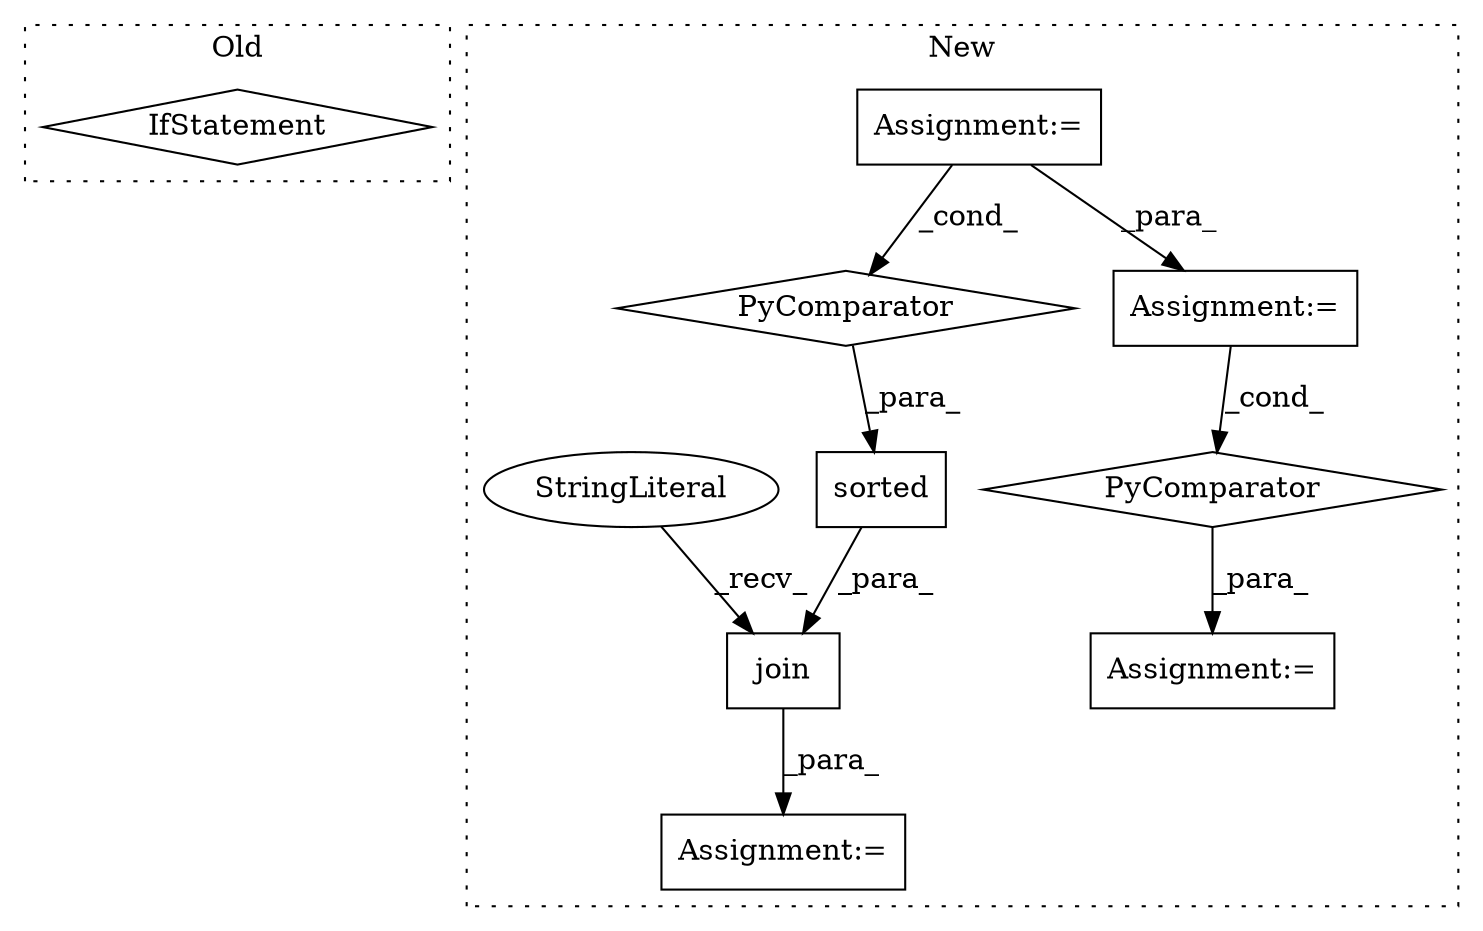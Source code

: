 digraph G {
subgraph cluster0 {
1 [label="IfStatement" a="25" s="2895" l="3" shape="diamond"];
label = "Old";
style="dotted";
}
subgraph cluster1 {
2 [label="sorted" a="32" s="3902,4084" l="16,-3" shape="box"];
3 [label="Assignment:=" a="7" s="3891" l="1" shape="box"];
4 [label="Assignment:=" a="7" s="2353" l="7" shape="box"];
5 [label="Assignment:=" a="7" s="2908" l="55" shape="box"];
6 [label="Assignment:=" a="7" s="2766" l="1" shape="box"];
7 [label="PyComparator" a="113" s="2908" l="55" shape="diamond"];
8 [label="join" a="32" s="3897,4081" l="5,1" shape="box"];
9 [label="StringLiteral" a="45" s="3892" l="4" shape="ellipse"];
10 [label="PyComparator" a="113" s="4023" l="55" shape="diamond"];
label = "New";
style="dotted";
}
2 -> 8 [label="_para_"];
4 -> 10 [label="_cond_"];
4 -> 5 [label="_para_"];
5 -> 7 [label="_cond_"];
7 -> 6 [label="_para_"];
8 -> 3 [label="_para_"];
9 -> 8 [label="_recv_"];
10 -> 2 [label="_para_"];
}